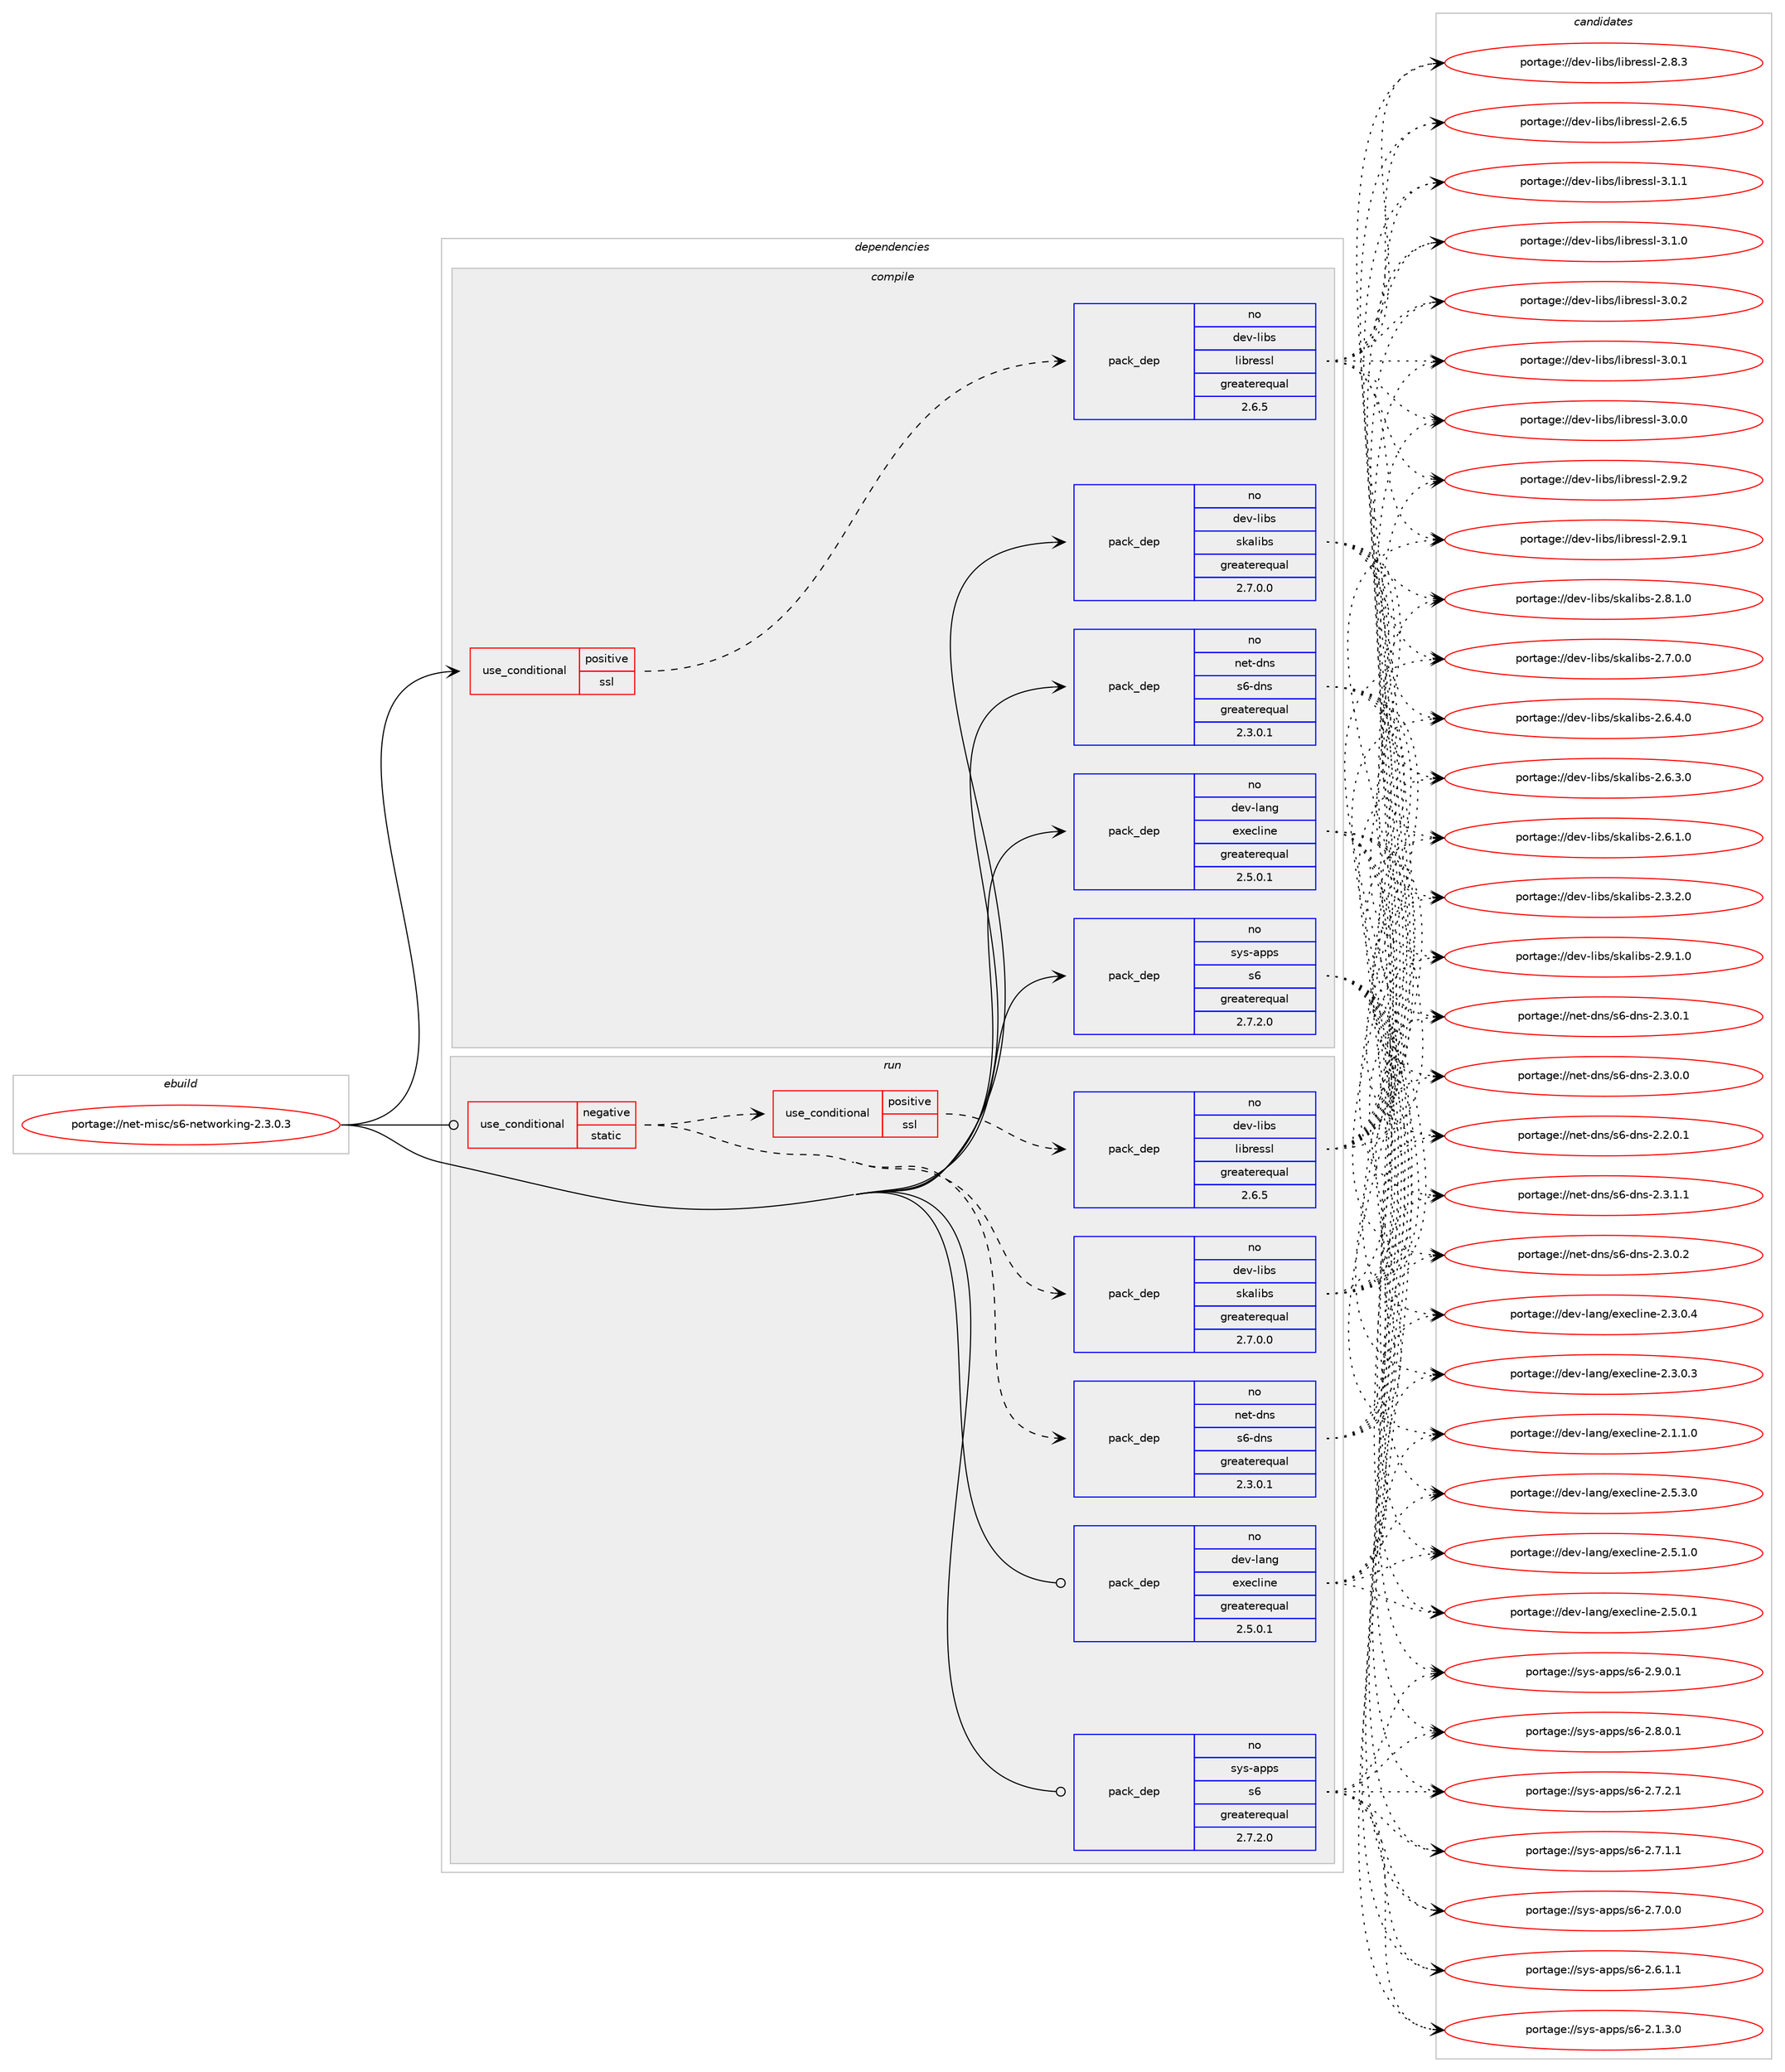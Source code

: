 digraph prolog {

# *************
# Graph options
# *************

newrank=true;
concentrate=true;
compound=true;
graph [rankdir=LR,fontname=Helvetica,fontsize=10,ranksep=1.5];#, ranksep=2.5, nodesep=0.2];
edge  [arrowhead=vee];
node  [fontname=Helvetica,fontsize=10];

# **********
# The ebuild
# **********

subgraph cluster_leftcol {
color=gray;
rank=same;
label=<<i>ebuild</i>>;
id [label="portage://net-misc/s6-networking-2.3.0.3", color=red, width=4, href="../net-misc/s6-networking-2.3.0.3.svg"];
}

# ****************
# The dependencies
# ****************

subgraph cluster_midcol {
color=gray;
label=<<i>dependencies</i>>;
subgraph cluster_compile {
fillcolor="#eeeeee";
style=filled;
label=<<i>compile</i>>;
subgraph cond2203 {
dependency11101 [label=<<TABLE BORDER="0" CELLBORDER="1" CELLSPACING="0" CELLPADDING="4"><TR><TD ROWSPAN="3" CELLPADDING="10">use_conditional</TD></TR><TR><TD>positive</TD></TR><TR><TD>ssl</TD></TR></TABLE>>, shape=none, color=red];
subgraph pack8763 {
dependency11102 [label=<<TABLE BORDER="0" CELLBORDER="1" CELLSPACING="0" CELLPADDING="4" WIDTH="220"><TR><TD ROWSPAN="6" CELLPADDING="30">pack_dep</TD></TR><TR><TD WIDTH="110">no</TD></TR><TR><TD>dev-libs</TD></TR><TR><TD>libressl</TD></TR><TR><TD>greaterequal</TD></TR><TR><TD>2.6.5</TD></TR></TABLE>>, shape=none, color=blue];
}
dependency11101:e -> dependency11102:w [weight=20,style="dashed",arrowhead="vee"];
}
id:e -> dependency11101:w [weight=20,style="solid",arrowhead="vee"];
subgraph pack8764 {
dependency11103 [label=<<TABLE BORDER="0" CELLBORDER="1" CELLSPACING="0" CELLPADDING="4" WIDTH="220"><TR><TD ROWSPAN="6" CELLPADDING="30">pack_dep</TD></TR><TR><TD WIDTH="110">no</TD></TR><TR><TD>dev-lang</TD></TR><TR><TD>execline</TD></TR><TR><TD>greaterequal</TD></TR><TR><TD>2.5.0.1</TD></TR></TABLE>>, shape=none, color=blue];
}
id:e -> dependency11103:w [weight=20,style="solid",arrowhead="vee"];
subgraph pack8765 {
dependency11104 [label=<<TABLE BORDER="0" CELLBORDER="1" CELLSPACING="0" CELLPADDING="4" WIDTH="220"><TR><TD ROWSPAN="6" CELLPADDING="30">pack_dep</TD></TR><TR><TD WIDTH="110">no</TD></TR><TR><TD>dev-libs</TD></TR><TR><TD>skalibs</TD></TR><TR><TD>greaterequal</TD></TR><TR><TD>2.7.0.0</TD></TR></TABLE>>, shape=none, color=blue];
}
id:e -> dependency11104:w [weight=20,style="solid",arrowhead="vee"];
subgraph pack8766 {
dependency11105 [label=<<TABLE BORDER="0" CELLBORDER="1" CELLSPACING="0" CELLPADDING="4" WIDTH="220"><TR><TD ROWSPAN="6" CELLPADDING="30">pack_dep</TD></TR><TR><TD WIDTH="110">no</TD></TR><TR><TD>net-dns</TD></TR><TR><TD>s6-dns</TD></TR><TR><TD>greaterequal</TD></TR><TR><TD>2.3.0.1</TD></TR></TABLE>>, shape=none, color=blue];
}
id:e -> dependency11105:w [weight=20,style="solid",arrowhead="vee"];
subgraph pack8767 {
dependency11106 [label=<<TABLE BORDER="0" CELLBORDER="1" CELLSPACING="0" CELLPADDING="4" WIDTH="220"><TR><TD ROWSPAN="6" CELLPADDING="30">pack_dep</TD></TR><TR><TD WIDTH="110">no</TD></TR><TR><TD>sys-apps</TD></TR><TR><TD>s6</TD></TR><TR><TD>greaterequal</TD></TR><TR><TD>2.7.2.0</TD></TR></TABLE>>, shape=none, color=blue];
}
id:e -> dependency11106:w [weight=20,style="solid",arrowhead="vee"];
}
subgraph cluster_compileandrun {
fillcolor="#eeeeee";
style=filled;
label=<<i>compile and run</i>>;
}
subgraph cluster_run {
fillcolor="#eeeeee";
style=filled;
label=<<i>run</i>>;
subgraph cond2204 {
dependency11107 [label=<<TABLE BORDER="0" CELLBORDER="1" CELLSPACING="0" CELLPADDING="4"><TR><TD ROWSPAN="3" CELLPADDING="10">use_conditional</TD></TR><TR><TD>negative</TD></TR><TR><TD>static</TD></TR></TABLE>>, shape=none, color=red];
subgraph pack8768 {
dependency11108 [label=<<TABLE BORDER="0" CELLBORDER="1" CELLSPACING="0" CELLPADDING="4" WIDTH="220"><TR><TD ROWSPAN="6" CELLPADDING="30">pack_dep</TD></TR><TR><TD WIDTH="110">no</TD></TR><TR><TD>net-dns</TD></TR><TR><TD>s6-dns</TD></TR><TR><TD>greaterequal</TD></TR><TR><TD>2.3.0.1</TD></TR></TABLE>>, shape=none, color=blue];
}
dependency11107:e -> dependency11108:w [weight=20,style="dashed",arrowhead="vee"];
subgraph pack8769 {
dependency11109 [label=<<TABLE BORDER="0" CELLBORDER="1" CELLSPACING="0" CELLPADDING="4" WIDTH="220"><TR><TD ROWSPAN="6" CELLPADDING="30">pack_dep</TD></TR><TR><TD WIDTH="110">no</TD></TR><TR><TD>dev-libs</TD></TR><TR><TD>skalibs</TD></TR><TR><TD>greaterequal</TD></TR><TR><TD>2.7.0.0</TD></TR></TABLE>>, shape=none, color=blue];
}
dependency11107:e -> dependency11109:w [weight=20,style="dashed",arrowhead="vee"];
subgraph cond2205 {
dependency11110 [label=<<TABLE BORDER="0" CELLBORDER="1" CELLSPACING="0" CELLPADDING="4"><TR><TD ROWSPAN="3" CELLPADDING="10">use_conditional</TD></TR><TR><TD>positive</TD></TR><TR><TD>ssl</TD></TR></TABLE>>, shape=none, color=red];
subgraph pack8770 {
dependency11111 [label=<<TABLE BORDER="0" CELLBORDER="1" CELLSPACING="0" CELLPADDING="4" WIDTH="220"><TR><TD ROWSPAN="6" CELLPADDING="30">pack_dep</TD></TR><TR><TD WIDTH="110">no</TD></TR><TR><TD>dev-libs</TD></TR><TR><TD>libressl</TD></TR><TR><TD>greaterequal</TD></TR><TR><TD>2.6.5</TD></TR></TABLE>>, shape=none, color=blue];
}
dependency11110:e -> dependency11111:w [weight=20,style="dashed",arrowhead="vee"];
}
dependency11107:e -> dependency11110:w [weight=20,style="dashed",arrowhead="vee"];
}
id:e -> dependency11107:w [weight=20,style="solid",arrowhead="odot"];
subgraph pack8771 {
dependency11112 [label=<<TABLE BORDER="0" CELLBORDER="1" CELLSPACING="0" CELLPADDING="4" WIDTH="220"><TR><TD ROWSPAN="6" CELLPADDING="30">pack_dep</TD></TR><TR><TD WIDTH="110">no</TD></TR><TR><TD>dev-lang</TD></TR><TR><TD>execline</TD></TR><TR><TD>greaterequal</TD></TR><TR><TD>2.5.0.1</TD></TR></TABLE>>, shape=none, color=blue];
}
id:e -> dependency11112:w [weight=20,style="solid",arrowhead="odot"];
subgraph pack8772 {
dependency11113 [label=<<TABLE BORDER="0" CELLBORDER="1" CELLSPACING="0" CELLPADDING="4" WIDTH="220"><TR><TD ROWSPAN="6" CELLPADDING="30">pack_dep</TD></TR><TR><TD WIDTH="110">no</TD></TR><TR><TD>sys-apps</TD></TR><TR><TD>s6</TD></TR><TR><TD>greaterequal</TD></TR><TR><TD>2.7.2.0</TD></TR></TABLE>>, shape=none, color=blue];
}
id:e -> dependency11113:w [weight=20,style="solid",arrowhead="odot"];
}
}

# **************
# The candidates
# **************

subgraph cluster_choices {
rank=same;
color=gray;
label=<<i>candidates</i>>;

subgraph choice8763 {
color=black;
nodesep=1;
choice10010111845108105981154710810598114101115115108455146494649 [label="portage://dev-libs/libressl-3.1.1", color=red, width=4,href="../dev-libs/libressl-3.1.1.svg"];
choice10010111845108105981154710810598114101115115108455146494648 [label="portage://dev-libs/libressl-3.1.0", color=red, width=4,href="../dev-libs/libressl-3.1.0.svg"];
choice10010111845108105981154710810598114101115115108455146484650 [label="portage://dev-libs/libressl-3.0.2", color=red, width=4,href="../dev-libs/libressl-3.0.2.svg"];
choice10010111845108105981154710810598114101115115108455146484649 [label="portage://dev-libs/libressl-3.0.1", color=red, width=4,href="../dev-libs/libressl-3.0.1.svg"];
choice10010111845108105981154710810598114101115115108455146484648 [label="portage://dev-libs/libressl-3.0.0", color=red, width=4,href="../dev-libs/libressl-3.0.0.svg"];
choice10010111845108105981154710810598114101115115108455046574650 [label="portage://dev-libs/libressl-2.9.2", color=red, width=4,href="../dev-libs/libressl-2.9.2.svg"];
choice10010111845108105981154710810598114101115115108455046574649 [label="portage://dev-libs/libressl-2.9.1", color=red, width=4,href="../dev-libs/libressl-2.9.1.svg"];
choice10010111845108105981154710810598114101115115108455046564651 [label="portage://dev-libs/libressl-2.8.3", color=red, width=4,href="../dev-libs/libressl-2.8.3.svg"];
choice10010111845108105981154710810598114101115115108455046544653 [label="portage://dev-libs/libressl-2.6.5", color=red, width=4,href="../dev-libs/libressl-2.6.5.svg"];
dependency11102:e -> choice10010111845108105981154710810598114101115115108455146494649:w [style=dotted,weight="100"];
dependency11102:e -> choice10010111845108105981154710810598114101115115108455146494648:w [style=dotted,weight="100"];
dependency11102:e -> choice10010111845108105981154710810598114101115115108455146484650:w [style=dotted,weight="100"];
dependency11102:e -> choice10010111845108105981154710810598114101115115108455146484649:w [style=dotted,weight="100"];
dependency11102:e -> choice10010111845108105981154710810598114101115115108455146484648:w [style=dotted,weight="100"];
dependency11102:e -> choice10010111845108105981154710810598114101115115108455046574650:w [style=dotted,weight="100"];
dependency11102:e -> choice10010111845108105981154710810598114101115115108455046574649:w [style=dotted,weight="100"];
dependency11102:e -> choice10010111845108105981154710810598114101115115108455046564651:w [style=dotted,weight="100"];
dependency11102:e -> choice10010111845108105981154710810598114101115115108455046544653:w [style=dotted,weight="100"];
}
subgraph choice8764 {
color=black;
nodesep=1;
choice100101118451089711010347101120101991081051101014550465346514648 [label="portage://dev-lang/execline-2.5.3.0", color=red, width=4,href="../dev-lang/execline-2.5.3.0.svg"];
choice100101118451089711010347101120101991081051101014550465346494648 [label="portage://dev-lang/execline-2.5.1.0", color=red, width=4,href="../dev-lang/execline-2.5.1.0.svg"];
choice100101118451089711010347101120101991081051101014550465346484649 [label="portage://dev-lang/execline-2.5.0.1", color=red, width=4,href="../dev-lang/execline-2.5.0.1.svg"];
choice100101118451089711010347101120101991081051101014550465146484652 [label="portage://dev-lang/execline-2.3.0.4", color=red, width=4,href="../dev-lang/execline-2.3.0.4.svg"];
choice100101118451089711010347101120101991081051101014550465146484651 [label="portage://dev-lang/execline-2.3.0.3", color=red, width=4,href="../dev-lang/execline-2.3.0.3.svg"];
choice100101118451089711010347101120101991081051101014550464946494648 [label="portage://dev-lang/execline-2.1.1.0", color=red, width=4,href="../dev-lang/execline-2.1.1.0.svg"];
dependency11103:e -> choice100101118451089711010347101120101991081051101014550465346514648:w [style=dotted,weight="100"];
dependency11103:e -> choice100101118451089711010347101120101991081051101014550465346494648:w [style=dotted,weight="100"];
dependency11103:e -> choice100101118451089711010347101120101991081051101014550465346484649:w [style=dotted,weight="100"];
dependency11103:e -> choice100101118451089711010347101120101991081051101014550465146484652:w [style=dotted,weight="100"];
dependency11103:e -> choice100101118451089711010347101120101991081051101014550465146484651:w [style=dotted,weight="100"];
dependency11103:e -> choice100101118451089711010347101120101991081051101014550464946494648:w [style=dotted,weight="100"];
}
subgraph choice8765 {
color=black;
nodesep=1;
choice10010111845108105981154711510797108105981154550465746494648 [label="portage://dev-libs/skalibs-2.9.1.0", color=red, width=4,href="../dev-libs/skalibs-2.9.1.0.svg"];
choice10010111845108105981154711510797108105981154550465646494648 [label="portage://dev-libs/skalibs-2.8.1.0", color=red, width=4,href="../dev-libs/skalibs-2.8.1.0.svg"];
choice10010111845108105981154711510797108105981154550465546484648 [label="portage://dev-libs/skalibs-2.7.0.0", color=red, width=4,href="../dev-libs/skalibs-2.7.0.0.svg"];
choice10010111845108105981154711510797108105981154550465446524648 [label="portage://dev-libs/skalibs-2.6.4.0", color=red, width=4,href="../dev-libs/skalibs-2.6.4.0.svg"];
choice10010111845108105981154711510797108105981154550465446514648 [label="portage://dev-libs/skalibs-2.6.3.0", color=red, width=4,href="../dev-libs/skalibs-2.6.3.0.svg"];
choice10010111845108105981154711510797108105981154550465446494648 [label="portage://dev-libs/skalibs-2.6.1.0", color=red, width=4,href="../dev-libs/skalibs-2.6.1.0.svg"];
choice10010111845108105981154711510797108105981154550465146504648 [label="portage://dev-libs/skalibs-2.3.2.0", color=red, width=4,href="../dev-libs/skalibs-2.3.2.0.svg"];
dependency11104:e -> choice10010111845108105981154711510797108105981154550465746494648:w [style=dotted,weight="100"];
dependency11104:e -> choice10010111845108105981154711510797108105981154550465646494648:w [style=dotted,weight="100"];
dependency11104:e -> choice10010111845108105981154711510797108105981154550465546484648:w [style=dotted,weight="100"];
dependency11104:e -> choice10010111845108105981154711510797108105981154550465446524648:w [style=dotted,weight="100"];
dependency11104:e -> choice10010111845108105981154711510797108105981154550465446514648:w [style=dotted,weight="100"];
dependency11104:e -> choice10010111845108105981154711510797108105981154550465446494648:w [style=dotted,weight="100"];
dependency11104:e -> choice10010111845108105981154711510797108105981154550465146504648:w [style=dotted,weight="100"];
}
subgraph choice8766 {
color=black;
nodesep=1;
choice110101116451001101154711554451001101154550465146494649 [label="portage://net-dns/s6-dns-2.3.1.1", color=red, width=4,href="../net-dns/s6-dns-2.3.1.1.svg"];
choice110101116451001101154711554451001101154550465146484650 [label="portage://net-dns/s6-dns-2.3.0.2", color=red, width=4,href="../net-dns/s6-dns-2.3.0.2.svg"];
choice110101116451001101154711554451001101154550465146484649 [label="portage://net-dns/s6-dns-2.3.0.1", color=red, width=4,href="../net-dns/s6-dns-2.3.0.1.svg"];
choice110101116451001101154711554451001101154550465146484648 [label="portage://net-dns/s6-dns-2.3.0.0", color=red, width=4,href="../net-dns/s6-dns-2.3.0.0.svg"];
choice110101116451001101154711554451001101154550465046484649 [label="portage://net-dns/s6-dns-2.2.0.1", color=red, width=4,href="../net-dns/s6-dns-2.2.0.1.svg"];
dependency11105:e -> choice110101116451001101154711554451001101154550465146494649:w [style=dotted,weight="100"];
dependency11105:e -> choice110101116451001101154711554451001101154550465146484650:w [style=dotted,weight="100"];
dependency11105:e -> choice110101116451001101154711554451001101154550465146484649:w [style=dotted,weight="100"];
dependency11105:e -> choice110101116451001101154711554451001101154550465146484648:w [style=dotted,weight="100"];
dependency11105:e -> choice110101116451001101154711554451001101154550465046484649:w [style=dotted,weight="100"];
}
subgraph choice8767 {
color=black;
nodesep=1;
choice115121115459711211211547115544550465746484649 [label="portage://sys-apps/s6-2.9.0.1", color=red, width=4,href="../sys-apps/s6-2.9.0.1.svg"];
choice115121115459711211211547115544550465646484649 [label="portage://sys-apps/s6-2.8.0.1", color=red, width=4,href="../sys-apps/s6-2.8.0.1.svg"];
choice115121115459711211211547115544550465546504649 [label="portage://sys-apps/s6-2.7.2.1", color=red, width=4,href="../sys-apps/s6-2.7.2.1.svg"];
choice115121115459711211211547115544550465546494649 [label="portage://sys-apps/s6-2.7.1.1", color=red, width=4,href="../sys-apps/s6-2.7.1.1.svg"];
choice115121115459711211211547115544550465546484648 [label="portage://sys-apps/s6-2.7.0.0", color=red, width=4,href="../sys-apps/s6-2.7.0.0.svg"];
choice115121115459711211211547115544550465446494649 [label="portage://sys-apps/s6-2.6.1.1", color=red, width=4,href="../sys-apps/s6-2.6.1.1.svg"];
choice115121115459711211211547115544550464946514648 [label="portage://sys-apps/s6-2.1.3.0", color=red, width=4,href="../sys-apps/s6-2.1.3.0.svg"];
dependency11106:e -> choice115121115459711211211547115544550465746484649:w [style=dotted,weight="100"];
dependency11106:e -> choice115121115459711211211547115544550465646484649:w [style=dotted,weight="100"];
dependency11106:e -> choice115121115459711211211547115544550465546504649:w [style=dotted,weight="100"];
dependency11106:e -> choice115121115459711211211547115544550465546494649:w [style=dotted,weight="100"];
dependency11106:e -> choice115121115459711211211547115544550465546484648:w [style=dotted,weight="100"];
dependency11106:e -> choice115121115459711211211547115544550465446494649:w [style=dotted,weight="100"];
dependency11106:e -> choice115121115459711211211547115544550464946514648:w [style=dotted,weight="100"];
}
subgraph choice8768 {
color=black;
nodesep=1;
choice110101116451001101154711554451001101154550465146494649 [label="portage://net-dns/s6-dns-2.3.1.1", color=red, width=4,href="../net-dns/s6-dns-2.3.1.1.svg"];
choice110101116451001101154711554451001101154550465146484650 [label="portage://net-dns/s6-dns-2.3.0.2", color=red, width=4,href="../net-dns/s6-dns-2.3.0.2.svg"];
choice110101116451001101154711554451001101154550465146484649 [label="portage://net-dns/s6-dns-2.3.0.1", color=red, width=4,href="../net-dns/s6-dns-2.3.0.1.svg"];
choice110101116451001101154711554451001101154550465146484648 [label="portage://net-dns/s6-dns-2.3.0.0", color=red, width=4,href="../net-dns/s6-dns-2.3.0.0.svg"];
choice110101116451001101154711554451001101154550465046484649 [label="portage://net-dns/s6-dns-2.2.0.1", color=red, width=4,href="../net-dns/s6-dns-2.2.0.1.svg"];
dependency11108:e -> choice110101116451001101154711554451001101154550465146494649:w [style=dotted,weight="100"];
dependency11108:e -> choice110101116451001101154711554451001101154550465146484650:w [style=dotted,weight="100"];
dependency11108:e -> choice110101116451001101154711554451001101154550465146484649:w [style=dotted,weight="100"];
dependency11108:e -> choice110101116451001101154711554451001101154550465146484648:w [style=dotted,weight="100"];
dependency11108:e -> choice110101116451001101154711554451001101154550465046484649:w [style=dotted,weight="100"];
}
subgraph choice8769 {
color=black;
nodesep=1;
choice10010111845108105981154711510797108105981154550465746494648 [label="portage://dev-libs/skalibs-2.9.1.0", color=red, width=4,href="../dev-libs/skalibs-2.9.1.0.svg"];
choice10010111845108105981154711510797108105981154550465646494648 [label="portage://dev-libs/skalibs-2.8.1.0", color=red, width=4,href="../dev-libs/skalibs-2.8.1.0.svg"];
choice10010111845108105981154711510797108105981154550465546484648 [label="portage://dev-libs/skalibs-2.7.0.0", color=red, width=4,href="../dev-libs/skalibs-2.7.0.0.svg"];
choice10010111845108105981154711510797108105981154550465446524648 [label="portage://dev-libs/skalibs-2.6.4.0", color=red, width=4,href="../dev-libs/skalibs-2.6.4.0.svg"];
choice10010111845108105981154711510797108105981154550465446514648 [label="portage://dev-libs/skalibs-2.6.3.0", color=red, width=4,href="../dev-libs/skalibs-2.6.3.0.svg"];
choice10010111845108105981154711510797108105981154550465446494648 [label="portage://dev-libs/skalibs-2.6.1.0", color=red, width=4,href="../dev-libs/skalibs-2.6.1.0.svg"];
choice10010111845108105981154711510797108105981154550465146504648 [label="portage://dev-libs/skalibs-2.3.2.0", color=red, width=4,href="../dev-libs/skalibs-2.3.2.0.svg"];
dependency11109:e -> choice10010111845108105981154711510797108105981154550465746494648:w [style=dotted,weight="100"];
dependency11109:e -> choice10010111845108105981154711510797108105981154550465646494648:w [style=dotted,weight="100"];
dependency11109:e -> choice10010111845108105981154711510797108105981154550465546484648:w [style=dotted,weight="100"];
dependency11109:e -> choice10010111845108105981154711510797108105981154550465446524648:w [style=dotted,weight="100"];
dependency11109:e -> choice10010111845108105981154711510797108105981154550465446514648:w [style=dotted,weight="100"];
dependency11109:e -> choice10010111845108105981154711510797108105981154550465446494648:w [style=dotted,weight="100"];
dependency11109:e -> choice10010111845108105981154711510797108105981154550465146504648:w [style=dotted,weight="100"];
}
subgraph choice8770 {
color=black;
nodesep=1;
choice10010111845108105981154710810598114101115115108455146494649 [label="portage://dev-libs/libressl-3.1.1", color=red, width=4,href="../dev-libs/libressl-3.1.1.svg"];
choice10010111845108105981154710810598114101115115108455146494648 [label="portage://dev-libs/libressl-3.1.0", color=red, width=4,href="../dev-libs/libressl-3.1.0.svg"];
choice10010111845108105981154710810598114101115115108455146484650 [label="portage://dev-libs/libressl-3.0.2", color=red, width=4,href="../dev-libs/libressl-3.0.2.svg"];
choice10010111845108105981154710810598114101115115108455146484649 [label="portage://dev-libs/libressl-3.0.1", color=red, width=4,href="../dev-libs/libressl-3.0.1.svg"];
choice10010111845108105981154710810598114101115115108455146484648 [label="portage://dev-libs/libressl-3.0.0", color=red, width=4,href="../dev-libs/libressl-3.0.0.svg"];
choice10010111845108105981154710810598114101115115108455046574650 [label="portage://dev-libs/libressl-2.9.2", color=red, width=4,href="../dev-libs/libressl-2.9.2.svg"];
choice10010111845108105981154710810598114101115115108455046574649 [label="portage://dev-libs/libressl-2.9.1", color=red, width=4,href="../dev-libs/libressl-2.9.1.svg"];
choice10010111845108105981154710810598114101115115108455046564651 [label="portage://dev-libs/libressl-2.8.3", color=red, width=4,href="../dev-libs/libressl-2.8.3.svg"];
choice10010111845108105981154710810598114101115115108455046544653 [label="portage://dev-libs/libressl-2.6.5", color=red, width=4,href="../dev-libs/libressl-2.6.5.svg"];
dependency11111:e -> choice10010111845108105981154710810598114101115115108455146494649:w [style=dotted,weight="100"];
dependency11111:e -> choice10010111845108105981154710810598114101115115108455146494648:w [style=dotted,weight="100"];
dependency11111:e -> choice10010111845108105981154710810598114101115115108455146484650:w [style=dotted,weight="100"];
dependency11111:e -> choice10010111845108105981154710810598114101115115108455146484649:w [style=dotted,weight="100"];
dependency11111:e -> choice10010111845108105981154710810598114101115115108455146484648:w [style=dotted,weight="100"];
dependency11111:e -> choice10010111845108105981154710810598114101115115108455046574650:w [style=dotted,weight="100"];
dependency11111:e -> choice10010111845108105981154710810598114101115115108455046574649:w [style=dotted,weight="100"];
dependency11111:e -> choice10010111845108105981154710810598114101115115108455046564651:w [style=dotted,weight="100"];
dependency11111:e -> choice10010111845108105981154710810598114101115115108455046544653:w [style=dotted,weight="100"];
}
subgraph choice8771 {
color=black;
nodesep=1;
choice100101118451089711010347101120101991081051101014550465346514648 [label="portage://dev-lang/execline-2.5.3.0", color=red, width=4,href="../dev-lang/execline-2.5.3.0.svg"];
choice100101118451089711010347101120101991081051101014550465346494648 [label="portage://dev-lang/execline-2.5.1.0", color=red, width=4,href="../dev-lang/execline-2.5.1.0.svg"];
choice100101118451089711010347101120101991081051101014550465346484649 [label="portage://dev-lang/execline-2.5.0.1", color=red, width=4,href="../dev-lang/execline-2.5.0.1.svg"];
choice100101118451089711010347101120101991081051101014550465146484652 [label="portage://dev-lang/execline-2.3.0.4", color=red, width=4,href="../dev-lang/execline-2.3.0.4.svg"];
choice100101118451089711010347101120101991081051101014550465146484651 [label="portage://dev-lang/execline-2.3.0.3", color=red, width=4,href="../dev-lang/execline-2.3.0.3.svg"];
choice100101118451089711010347101120101991081051101014550464946494648 [label="portage://dev-lang/execline-2.1.1.0", color=red, width=4,href="../dev-lang/execline-2.1.1.0.svg"];
dependency11112:e -> choice100101118451089711010347101120101991081051101014550465346514648:w [style=dotted,weight="100"];
dependency11112:e -> choice100101118451089711010347101120101991081051101014550465346494648:w [style=dotted,weight="100"];
dependency11112:e -> choice100101118451089711010347101120101991081051101014550465346484649:w [style=dotted,weight="100"];
dependency11112:e -> choice100101118451089711010347101120101991081051101014550465146484652:w [style=dotted,weight="100"];
dependency11112:e -> choice100101118451089711010347101120101991081051101014550465146484651:w [style=dotted,weight="100"];
dependency11112:e -> choice100101118451089711010347101120101991081051101014550464946494648:w [style=dotted,weight="100"];
}
subgraph choice8772 {
color=black;
nodesep=1;
choice115121115459711211211547115544550465746484649 [label="portage://sys-apps/s6-2.9.0.1", color=red, width=4,href="../sys-apps/s6-2.9.0.1.svg"];
choice115121115459711211211547115544550465646484649 [label="portage://sys-apps/s6-2.8.0.1", color=red, width=4,href="../sys-apps/s6-2.8.0.1.svg"];
choice115121115459711211211547115544550465546504649 [label="portage://sys-apps/s6-2.7.2.1", color=red, width=4,href="../sys-apps/s6-2.7.2.1.svg"];
choice115121115459711211211547115544550465546494649 [label="portage://sys-apps/s6-2.7.1.1", color=red, width=4,href="../sys-apps/s6-2.7.1.1.svg"];
choice115121115459711211211547115544550465546484648 [label="portage://sys-apps/s6-2.7.0.0", color=red, width=4,href="../sys-apps/s6-2.7.0.0.svg"];
choice115121115459711211211547115544550465446494649 [label="portage://sys-apps/s6-2.6.1.1", color=red, width=4,href="../sys-apps/s6-2.6.1.1.svg"];
choice115121115459711211211547115544550464946514648 [label="portage://sys-apps/s6-2.1.3.0", color=red, width=4,href="../sys-apps/s6-2.1.3.0.svg"];
dependency11113:e -> choice115121115459711211211547115544550465746484649:w [style=dotted,weight="100"];
dependency11113:e -> choice115121115459711211211547115544550465646484649:w [style=dotted,weight="100"];
dependency11113:e -> choice115121115459711211211547115544550465546504649:w [style=dotted,weight="100"];
dependency11113:e -> choice115121115459711211211547115544550465546494649:w [style=dotted,weight="100"];
dependency11113:e -> choice115121115459711211211547115544550465546484648:w [style=dotted,weight="100"];
dependency11113:e -> choice115121115459711211211547115544550465446494649:w [style=dotted,weight="100"];
dependency11113:e -> choice115121115459711211211547115544550464946514648:w [style=dotted,weight="100"];
}
}

}
